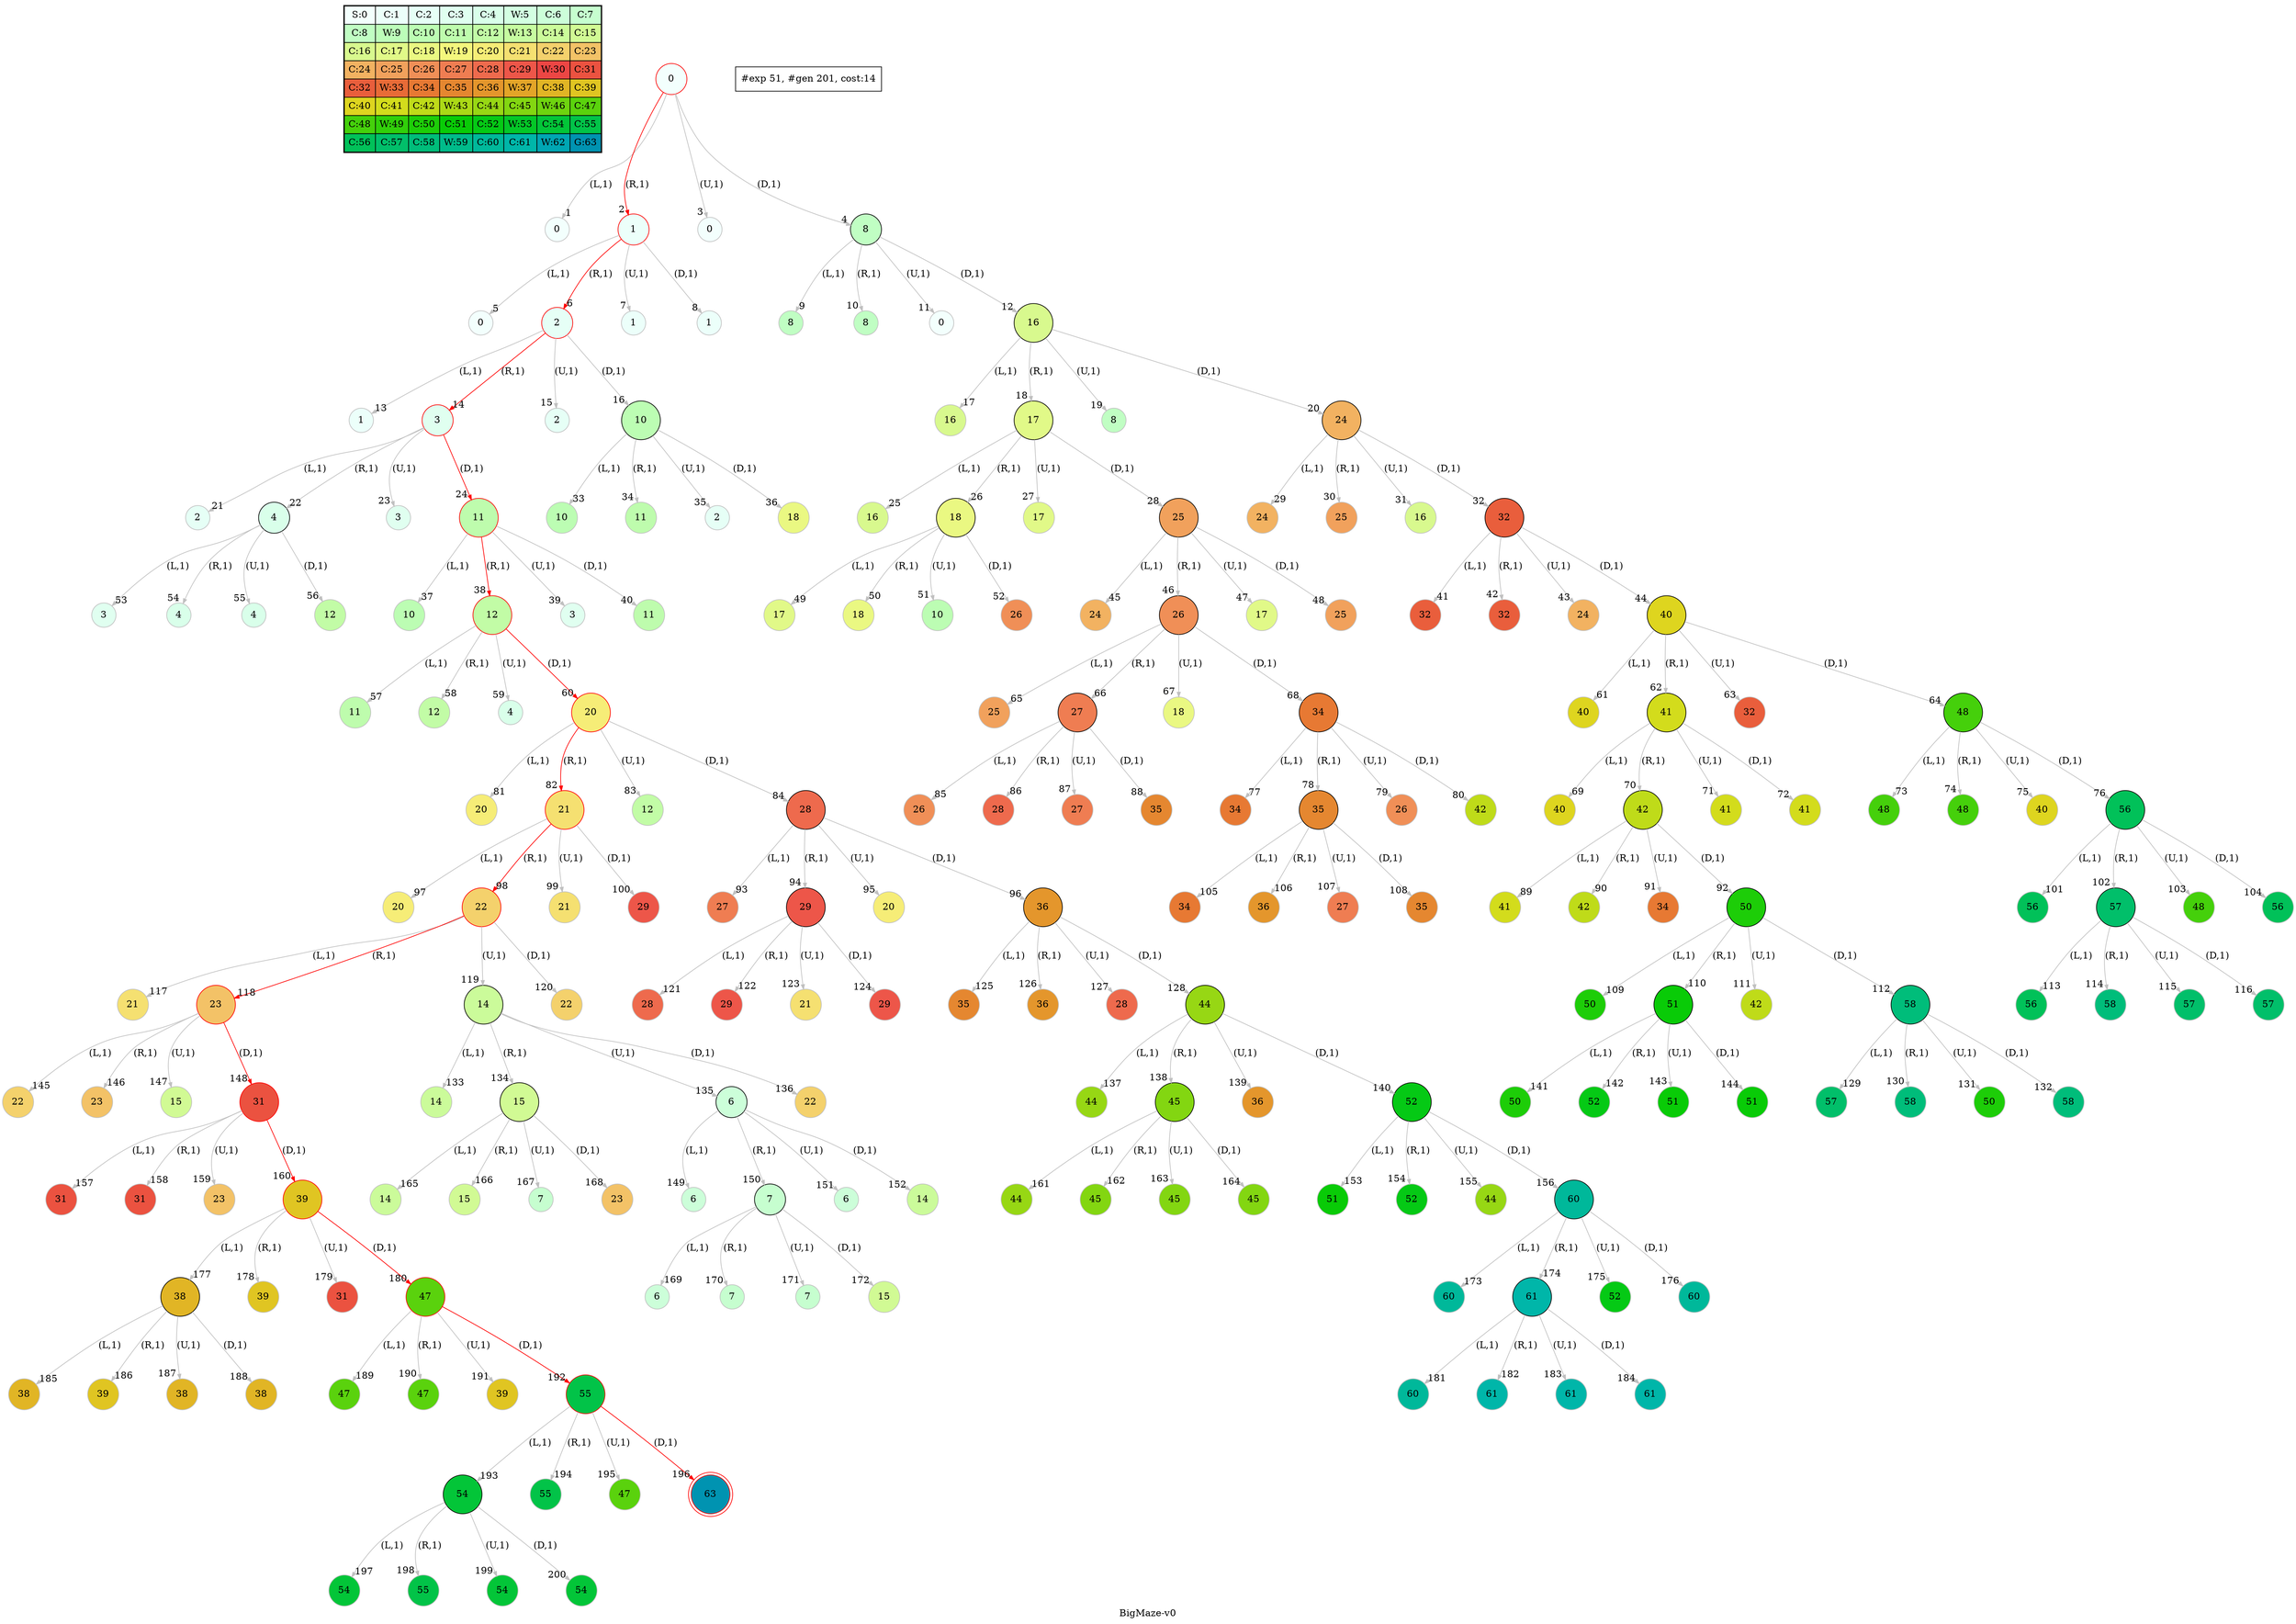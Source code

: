 digraph BigMaze { label="BigMaze-v0" 
subgraph MAP {label=Map;map [shape=plaintext label=<<table border="1" cellpadding="5" cellspacing="0" cellborder="1"><tr><td bgcolor="0.46862745 0.04925994 0.99969645 1.        ">S:0</td><td bgcolor="0.45294118 0.07385253 0.99931706 1.        ">C:1</td><td bgcolor="0.4372549  0.09840028 0.99878599 1.        ">C:2</td><td bgcolor="0.42156863 0.12288829 0.99810333 1.        ">C:3</td><td bgcolor="0.40588235 0.1473017  0.99726917 1.        ">C:4</td><td bgcolor="0.39019608 0.17162568 0.99628365 1.        ">W:5</td><td bgcolor="0.3745098  0.19584547 0.99514692 1.        ">C:6</td><td bgcolor="0.35882353 0.21994636 0.99385914 1.        ">C:7</td></tr><tr><td bgcolor="0.34313725 0.24391372 0.99242051 1.        ">C:8</td><td bgcolor="0.32745098 0.267733   0.99083125 1.        ">W:9</td><td bgcolor="0.31176471 0.29138975 0.98909161 1.        ">C:10</td><td bgcolor="0.29607843 0.31486959 0.98720184 1.        ">C:11</td><td bgcolor="0.28039216 0.33815827 0.98516223 1.        ">C:12</td><td bgcolor="0.26470588 0.36124167 0.9829731  1.        ">W:13</td><td bgcolor="0.24901961 0.38410575 0.98063477 1.        ">C:14</td><td bgcolor="0.23333333 0.40673664 0.9781476  1.        ">C:15</td></tr><tr><td bgcolor="0.21764706 0.42912061 0.97551197 1.        ">C:16</td><td bgcolor="0.20196078 0.45124406 0.97272827 1.        ">C:17</td><td bgcolor="0.18627451 0.47309356 0.96979694 1.        ">C:18</td><td bgcolor="0.17058824 0.49465584 0.9667184  1.        ">W:19</td><td bgcolor="0.15490196 0.51591783 0.96349314 1.        ">C:20</td><td bgcolor="0.13921569 0.5368666  0.96012165 1.        ">C:21</td><td bgcolor="0.12352941 0.55748944 0.95660442 1.        ">C:22</td><td bgcolor="0.10784314 0.57777383 0.952942   1.        ">C:23</td></tr><tr><td bgcolor="0.09215686 0.59770746 0.94913494 1.        ">C:24</td><td bgcolor="0.07647059 0.61727822 0.94518383 1.        ">C:25</td><td bgcolor="0.06078431 0.63647424 0.94108925 1.        ">C:26</td><td bgcolor="0.04509804 0.65528385 0.93685184 1.        ">C:27</td><td bgcolor="0.02941176 0.67369564 0.93247223 1.        ">C:28</td><td bgcolor="0.01372549 0.69169844 0.92795109 1.        ">C:29</td><td bgcolor="0.00196078 0.70928131 0.92328911 1.        ">W:30</td><td bgcolor="0.01764706 0.72643357 0.91848699 1.        ">C:31</td></tr><tr><td bgcolor="0.03333333 0.74314483 0.91354546 1.        ">C:32</td><td bgcolor="0.04901961 0.75940492 0.90846527 1.        ">W:33</td><td bgcolor="0.06470588 0.77520398 0.9032472  1.        ">C:34</td><td bgcolor="0.08039216 0.79053241 0.89789203 1.        ">C:35</td><td bgcolor="0.09607843 0.80538092 0.89240058 1.        ">C:36</td><td bgcolor="0.11176471 0.81974048 0.88677369 1.        ">W:37</td><td bgcolor="0.12745098 0.83360239 0.88101219 1.        ">C:38</td><td bgcolor="0.14313725 0.84695821 0.87511698 1.        ">C:39</td></tr><tr><td bgcolor="0.15882353 0.85979985 0.86908895 1.        ">C:40</td><td bgcolor="0.1745098  0.87211951 0.862929   1.        ">C:41</td><td bgcolor="0.19019608 0.88390971 0.85663808 1.        ">C:42</td><td bgcolor="0.20588235 0.89516329 0.85021714 1.        ">W:43</td><td bgcolor="0.22156863 0.90587342 0.84366715 1.        ">C:44</td><td bgcolor="0.2372549  0.9160336  0.83698911 1.        ">C:45</td><td bgcolor="0.25294118 0.92563766 0.83018403 1.        ">W:46</td><td bgcolor="0.26862745 0.93467977 0.82325295 1.        ">C:47</td></tr><tr><td bgcolor="0.28431373 0.94315443 0.81619691 1.        ">C:48</td><td bgcolor="0.3        0.95105652 0.80901699 1.        ">W:49</td><td bgcolor="0.31568627 0.95838122 0.80171428 1.        ">C:50</td><td bgcolor="0.33137255 0.96512409 0.79428989 1.        ">C:51</td><td bgcolor="0.34705882 0.97128103 0.78674494 1.        ">C:52</td><td bgcolor="0.3627451  0.97684832 0.77908057 1.        ">W:53</td><td bgcolor="0.37843137 0.98182256 0.77129796 1.        ">C:54</td><td bgcolor="0.39411765 0.98620075 0.76339828 1.        ">C:55</td></tr><tr><td bgcolor="0.40980392 0.98998021 0.75538273 1.        ">C:56</td><td bgcolor="0.4254902  0.99315867 0.74725253 1.        ">C:57</td><td bgcolor="0.44117647 0.99573418 0.73900892 1.        ">C:58</td><td bgcolor="0.45686275 0.99770518 0.73065313 1.        ">W:59</td><td bgcolor="0.47254902 0.99907048 0.72218645 1.        ">C:60</td><td bgcolor="0.48823529 0.99982925 0.71361015 1.        ">C:61</td><td bgcolor="0.51176471 0.99982925 0.70054304 1.        ">W:62</td><td bgcolor="0.52745098 0.99907048 0.69169844 1.        ">G:63</td></tr></table>>]} 
 nodesep=1 ranksep=1 node [shape=circle] edge [arrowsize=0.7] 
"0_0" [label=" 0 " style=filled color=black color=red fillcolor="0.46862745 0.04925994 0.99969645 1.        " ];  "0_0.0-0" [label=0 style=filled color=grey fillcolor="0.46862745 0.04925994 0.99969645 1.        " ];   "0_0" -> "0_0.0-0" [label="(L,1)" headlabel=" 1 " color=grey ]; 
"0_0.1-1" [label=1 style=filled color=grey color=red fillcolor="0.45294118 0.07385253 0.99931706 1.        " ];   "0_0" -> "0_0.1-1" [label="(R,1)" headlabel=" 2 " color=grey color=red ]; 
"0_0.0-2" [label=0 style=filled color=grey fillcolor="0.46862745 0.04925994 0.99969645 1.        " ];   "0_0" -> "0_0.0-2" [label="(U,1)" headlabel=" 3 " color=grey ]; 
"0_0.8-3" [label=8 style=filled color=grey fillcolor="0.34313725 0.24391372 0.99242051 1.        " ];   "0_0" -> "0_0.8-3" [label="(D,1)" headlabel=" 4 " color=grey ]; 
"0_0.1-1" [label=" 1 " style=filled color=black color=red fillcolor="0.45294118 0.07385253 0.99931706 1.        " ];  "0_0.1.0-0" [label=0 style=filled color=grey fillcolor="0.46862745 0.04925994 0.99969645 1.        " ];   "0_0.1-1" -> "0_0.1.0-0" [label="(L,1)" headlabel=" 5 " color=grey ]; 
"0_0.1.2-1" [label=2 style=filled color=grey color=red fillcolor="0.4372549  0.09840028 0.99878599 1.        " ];   "0_0.1-1" -> "0_0.1.2-1" [label="(R,1)" headlabel=" 6 " color=grey color=red ]; 
"0_0.1.1-2" [label=1 style=filled color=grey fillcolor="0.45294118 0.07385253 0.99931706 1.        " ];   "0_0.1-1" -> "0_0.1.1-2" [label="(U,1)" headlabel=" 7 " color=grey ]; 
"0_0.1.1-3" [label=1 style=filled color=grey fillcolor="0.45294118 0.07385253 0.99931706 1.        " ];   "0_0.1-1" -> "0_0.1.1-3" [label="(D,1)" headlabel=" 8 " color=grey ]; 
"0_0.8-3" [label=" 8 " style=filled color=black fillcolor="0.34313725 0.24391372 0.99242051 1.        " ];  "0_0.8.8-0" [label=8 style=filled color=grey fillcolor="0.34313725 0.24391372 0.99242051 1.        " ];   "0_0.8-3" -> "0_0.8.8-0" [label="(L,1)" headlabel=" 9 " color=grey ]; 
"0_0.8.8-1" [label=8 style=filled color=grey fillcolor="0.34313725 0.24391372 0.99242051 1.        " ];   "0_0.8-3" -> "0_0.8.8-1" [label="(R,1)" headlabel=" 10 " color=grey ]; 
"0_0.8.0-2" [label=0 style=filled color=grey fillcolor="0.46862745 0.04925994 0.99969645 1.        " ];   "0_0.8-3" -> "0_0.8.0-2" [label="(U,1)" headlabel=" 11 " color=grey ]; 
"0_0.8.16-3" [label=16 style=filled color=grey fillcolor="0.21764706 0.42912061 0.97551197 1.        " ];   "0_0.8-3" -> "0_0.8.16-3" [label="(D,1)" headlabel=" 12 " color=grey ]; 
"0_0.1.2-1" [label=" 2 " style=filled color=black color=red fillcolor="0.4372549  0.09840028 0.99878599 1.        " ];  "0_0.1.2.1-0" [label=1 style=filled color=grey fillcolor="0.45294118 0.07385253 0.99931706 1.        " ];   "0_0.1.2-1" -> "0_0.1.2.1-0" [label="(L,1)" headlabel=" 13 " color=grey ]; 
"0_0.1.2.3-1" [label=3 style=filled color=grey color=red fillcolor="0.42156863 0.12288829 0.99810333 1.        " ];   "0_0.1.2-1" -> "0_0.1.2.3-1" [label="(R,1)" headlabel=" 14 " color=grey color=red ]; 
"0_0.1.2.2-2" [label=2 style=filled color=grey fillcolor="0.4372549  0.09840028 0.99878599 1.        " ];   "0_0.1.2-1" -> "0_0.1.2.2-2" [label="(U,1)" headlabel=" 15 " color=grey ]; 
"0_0.1.2.10-3" [label=10 style=filled color=grey fillcolor="0.31176471 0.29138975 0.98909161 1.        " ];   "0_0.1.2-1" -> "0_0.1.2.10-3" [label="(D,1)" headlabel=" 16 " color=grey ]; 
"0_0.8.16-3" [label=" 16 " style=filled color=black fillcolor="0.21764706 0.42912061 0.97551197 1.        " ];  "0_0.8.16.16-0" [label=16 style=filled color=grey fillcolor="0.21764706 0.42912061 0.97551197 1.        " ];   "0_0.8.16-3" -> "0_0.8.16.16-0" [label="(L,1)" headlabel=" 17 " color=grey ]; 
"0_0.8.16.17-1" [label=17 style=filled color=grey fillcolor="0.20196078 0.45124406 0.97272827 1.        " ];   "0_0.8.16-3" -> "0_0.8.16.17-1" [label="(R,1)" headlabel=" 18 " color=grey ]; 
"0_0.8.16.8-2" [label=8 style=filled color=grey fillcolor="0.34313725 0.24391372 0.99242051 1.        " ];   "0_0.8.16-3" -> "0_0.8.16.8-2" [label="(U,1)" headlabel=" 19 " color=grey ]; 
"0_0.8.16.24-3" [label=24 style=filled color=grey fillcolor="0.09215686 0.59770746 0.94913494 1.        " ];   "0_0.8.16-3" -> "0_0.8.16.24-3" [label="(D,1)" headlabel=" 20 " color=grey ]; 
"0_0.1.2.3-1" [label=" 3 " style=filled color=black color=red fillcolor="0.42156863 0.12288829 0.99810333 1.        " ];  "0_0.1.2.3.2-0" [label=2 style=filled color=grey fillcolor="0.4372549  0.09840028 0.99878599 1.        " ];   "0_0.1.2.3-1" -> "0_0.1.2.3.2-0" [label="(L,1)" headlabel=" 21 " color=grey ]; 
"0_0.1.2.3.4-1" [label=4 style=filled color=grey fillcolor="0.40588235 0.1473017  0.99726917 1.        " ];   "0_0.1.2.3-1" -> "0_0.1.2.3.4-1" [label="(R,1)" headlabel=" 22 " color=grey ]; 
"0_0.1.2.3.3-2" [label=3 style=filled color=grey fillcolor="0.42156863 0.12288829 0.99810333 1.        " ];   "0_0.1.2.3-1" -> "0_0.1.2.3.3-2" [label="(U,1)" headlabel=" 23 " color=grey ]; 
"0_0.1.2.3.11-3" [label=11 style=filled color=grey color=red fillcolor="0.29607843 0.31486959 0.98720184 1.        " ];   "0_0.1.2.3-1" -> "0_0.1.2.3.11-3" [label="(D,1)" headlabel=" 24 " color=grey color=red ]; 
"0_0.8.16.17-1" [label=" 17 " style=filled color=black fillcolor="0.20196078 0.45124406 0.97272827 1.        " ];  "0_0.8.16.17.16-0" [label=16 style=filled color=grey fillcolor="0.21764706 0.42912061 0.97551197 1.        " ];   "0_0.8.16.17-1" -> "0_0.8.16.17.16-0" [label="(L,1)" headlabel=" 25 " color=grey ]; 
"0_0.8.16.17.18-1" [label=18 style=filled color=grey fillcolor="0.18627451 0.47309356 0.96979694 1.        " ];   "0_0.8.16.17-1" -> "0_0.8.16.17.18-1" [label="(R,1)" headlabel=" 26 " color=grey ]; 
"0_0.8.16.17.17-2" [label=17 style=filled color=grey fillcolor="0.20196078 0.45124406 0.97272827 1.        " ];   "0_0.8.16.17-1" -> "0_0.8.16.17.17-2" [label="(U,1)" headlabel=" 27 " color=grey ]; 
"0_0.8.16.17.25-3" [label=25 style=filled color=grey fillcolor="0.07647059 0.61727822 0.94518383 1.        " ];   "0_0.8.16.17-1" -> "0_0.8.16.17.25-3" [label="(D,1)" headlabel=" 28 " color=grey ]; 
"0_0.8.16.24-3" [label=" 24 " style=filled color=black fillcolor="0.09215686 0.59770746 0.94913494 1.        " ];  "0_0.8.16.24.24-0" [label=24 style=filled color=grey fillcolor="0.09215686 0.59770746 0.94913494 1.        " ];   "0_0.8.16.24-3" -> "0_0.8.16.24.24-0" [label="(L,1)" headlabel=" 29 " color=grey ]; 
"0_0.8.16.24.25-1" [label=25 style=filled color=grey fillcolor="0.07647059 0.61727822 0.94518383 1.        " ];   "0_0.8.16.24-3" -> "0_0.8.16.24.25-1" [label="(R,1)" headlabel=" 30 " color=grey ]; 
"0_0.8.16.24.16-2" [label=16 style=filled color=grey fillcolor="0.21764706 0.42912061 0.97551197 1.        " ];   "0_0.8.16.24-3" -> "0_0.8.16.24.16-2" [label="(U,1)" headlabel=" 31 " color=grey ]; 
"0_0.8.16.24.32-3" [label=32 style=filled color=grey fillcolor="0.03333333 0.74314483 0.91354546 1.        " ];   "0_0.8.16.24-3" -> "0_0.8.16.24.32-3" [label="(D,1)" headlabel=" 32 " color=grey ]; 
"0_0.1.2.10-3" [label=" 10 " style=filled color=black fillcolor="0.31176471 0.29138975 0.98909161 1.        " ];  "0_0.1.2.10.10-0" [label=10 style=filled color=grey fillcolor="0.31176471 0.29138975 0.98909161 1.        " ];   "0_0.1.2.10-3" -> "0_0.1.2.10.10-0" [label="(L,1)" headlabel=" 33 " color=grey ]; 
"0_0.1.2.10.11-1" [label=11 style=filled color=grey fillcolor="0.29607843 0.31486959 0.98720184 1.        " ];   "0_0.1.2.10-3" -> "0_0.1.2.10.11-1" [label="(R,1)" headlabel=" 34 " color=grey ]; 
"0_0.1.2.10.2-2" [label=2 style=filled color=grey fillcolor="0.4372549  0.09840028 0.99878599 1.        " ];   "0_0.1.2.10-3" -> "0_0.1.2.10.2-2" [label="(U,1)" headlabel=" 35 " color=grey ]; 
"0_0.1.2.10.18-3" [label=18 style=filled color=grey fillcolor="0.18627451 0.47309356 0.96979694 1.        " ];   "0_0.1.2.10-3" -> "0_0.1.2.10.18-3" [label="(D,1)" headlabel=" 36 " color=grey ]; 
"0_0.1.2.3.11-3" [label=" 11 " style=filled color=black color=red fillcolor="0.29607843 0.31486959 0.98720184 1.        " ];  "0_0.1.2.3.11.10-0" [label=10 style=filled color=grey fillcolor="0.31176471 0.29138975 0.98909161 1.        " ];   "0_0.1.2.3.11-3" -> "0_0.1.2.3.11.10-0" [label="(L,1)" headlabel=" 37 " color=grey ]; 
"0_0.1.2.3.11.12-1" [label=12 style=filled color=grey color=red fillcolor="0.28039216 0.33815827 0.98516223 1.        " ];   "0_0.1.2.3.11-3" -> "0_0.1.2.3.11.12-1" [label="(R,1)" headlabel=" 38 " color=grey color=red ]; 
"0_0.1.2.3.11.3-2" [label=3 style=filled color=grey fillcolor="0.42156863 0.12288829 0.99810333 1.        " ];   "0_0.1.2.3.11-3" -> "0_0.1.2.3.11.3-2" [label="(U,1)" headlabel=" 39 " color=grey ]; 
"0_0.1.2.3.11.11-3" [label=11 style=filled color=grey fillcolor="0.29607843 0.31486959 0.98720184 1.        " ];   "0_0.1.2.3.11-3" -> "0_0.1.2.3.11.11-3" [label="(D,1)" headlabel=" 40 " color=grey ]; 
"0_0.8.16.24.32-3" [label=" 32 " style=filled color=black fillcolor="0.03333333 0.74314483 0.91354546 1.        " ];  "0_0.8.16.24.32.32-0" [label=32 style=filled color=grey fillcolor="0.03333333 0.74314483 0.91354546 1.        " ];   "0_0.8.16.24.32-3" -> "0_0.8.16.24.32.32-0" [label="(L,1)" headlabel=" 41 " color=grey ]; 
"0_0.8.16.24.32.32-1" [label=32 style=filled color=grey fillcolor="0.03333333 0.74314483 0.91354546 1.        " ];   "0_0.8.16.24.32-3" -> "0_0.8.16.24.32.32-1" [label="(R,1)" headlabel=" 42 " color=grey ]; 
"0_0.8.16.24.32.24-2" [label=24 style=filled color=grey fillcolor="0.09215686 0.59770746 0.94913494 1.        " ];   "0_0.8.16.24.32-3" -> "0_0.8.16.24.32.24-2" [label="(U,1)" headlabel=" 43 " color=grey ]; 
"0_0.8.16.24.32.40-3" [label=40 style=filled color=grey fillcolor="0.15882353 0.85979985 0.86908895 1.        " ];   "0_0.8.16.24.32-3" -> "0_0.8.16.24.32.40-3" [label="(D,1)" headlabel=" 44 " color=grey ]; 
"0_0.8.16.17.25-3" [label=" 25 " style=filled color=black fillcolor="0.07647059 0.61727822 0.94518383 1.        " ];  "0_0.8.16.17.25.24-0" [label=24 style=filled color=grey fillcolor="0.09215686 0.59770746 0.94913494 1.        " ];   "0_0.8.16.17.25-3" -> "0_0.8.16.17.25.24-0" [label="(L,1)" headlabel=" 45 " color=grey ]; 
"0_0.8.16.17.25.26-1" [label=26 style=filled color=grey fillcolor="0.06078431 0.63647424 0.94108925 1.        " ];   "0_0.8.16.17.25-3" -> "0_0.8.16.17.25.26-1" [label="(R,1)" headlabel=" 46 " color=grey ]; 
"0_0.8.16.17.25.17-2" [label=17 style=filled color=grey fillcolor="0.20196078 0.45124406 0.97272827 1.        " ];   "0_0.8.16.17.25-3" -> "0_0.8.16.17.25.17-2" [label="(U,1)" headlabel=" 47 " color=grey ]; 
"0_0.8.16.17.25.25-3" [label=25 style=filled color=grey fillcolor="0.07647059 0.61727822 0.94518383 1.        " ];   "0_0.8.16.17.25-3" -> "0_0.8.16.17.25.25-3" [label="(D,1)" headlabel=" 48 " color=grey ]; 
"0_0.8.16.17.18-1" [label=" 18 " style=filled color=black fillcolor="0.18627451 0.47309356 0.96979694 1.        " ];  "0_0.8.16.17.18.17-0" [label=17 style=filled color=grey fillcolor="0.20196078 0.45124406 0.97272827 1.        " ];   "0_0.8.16.17.18-1" -> "0_0.8.16.17.18.17-0" [label="(L,1)" headlabel=" 49 " color=grey ]; 
"0_0.8.16.17.18.18-1" [label=18 style=filled color=grey fillcolor="0.18627451 0.47309356 0.96979694 1.        " ];   "0_0.8.16.17.18-1" -> "0_0.8.16.17.18.18-1" [label="(R,1)" headlabel=" 50 " color=grey ]; 
"0_0.8.16.17.18.10-2" [label=10 style=filled color=grey fillcolor="0.31176471 0.29138975 0.98909161 1.        " ];   "0_0.8.16.17.18-1" -> "0_0.8.16.17.18.10-2" [label="(U,1)" headlabel=" 51 " color=grey ]; 
"0_0.8.16.17.18.26-3" [label=26 style=filled color=grey fillcolor="0.06078431 0.63647424 0.94108925 1.        " ];   "0_0.8.16.17.18-1" -> "0_0.8.16.17.18.26-3" [label="(D,1)" headlabel=" 52 " color=grey ]; 
"0_0.1.2.3.4-1" [label=" 4 " style=filled color=black fillcolor="0.40588235 0.1473017  0.99726917 1.        " ];  "0_0.1.2.3.4.3-0" [label=3 style=filled color=grey fillcolor="0.42156863 0.12288829 0.99810333 1.        " ];   "0_0.1.2.3.4-1" -> "0_0.1.2.3.4.3-0" [label="(L,1)" headlabel=" 53 " color=grey ]; 
"0_0.1.2.3.4.4-1" [label=4 style=filled color=grey fillcolor="0.40588235 0.1473017  0.99726917 1.        " ];   "0_0.1.2.3.4-1" -> "0_0.1.2.3.4.4-1" [label="(R,1)" headlabel=" 54 " color=grey ]; 
"0_0.1.2.3.4.4-2" [label=4 style=filled color=grey fillcolor="0.40588235 0.1473017  0.99726917 1.        " ];   "0_0.1.2.3.4-1" -> "0_0.1.2.3.4.4-2" [label="(U,1)" headlabel=" 55 " color=grey ]; 
"0_0.1.2.3.4.12-3" [label=12 style=filled color=grey fillcolor="0.28039216 0.33815827 0.98516223 1.        " ];   "0_0.1.2.3.4-1" -> "0_0.1.2.3.4.12-3" [label="(D,1)" headlabel=" 56 " color=grey ]; 
"0_0.1.2.3.11.12-1" [label=" 12 " style=filled color=black color=red fillcolor="0.28039216 0.33815827 0.98516223 1.        " ];  "0_0.1.2.3.11.12.11-0" [label=11 style=filled color=grey fillcolor="0.29607843 0.31486959 0.98720184 1.        " ];   "0_0.1.2.3.11.12-1" -> "0_0.1.2.3.11.12.11-0" [label="(L,1)" headlabel=" 57 " color=grey ]; 
"0_0.1.2.3.11.12.12-1" [label=12 style=filled color=grey fillcolor="0.28039216 0.33815827 0.98516223 1.        " ];   "0_0.1.2.3.11.12-1" -> "0_0.1.2.3.11.12.12-1" [label="(R,1)" headlabel=" 58 " color=grey ]; 
"0_0.1.2.3.11.12.4-2" [label=4 style=filled color=grey fillcolor="0.40588235 0.1473017  0.99726917 1.        " ];   "0_0.1.2.3.11.12-1" -> "0_0.1.2.3.11.12.4-2" [label="(U,1)" headlabel=" 59 " color=grey ]; 
"0_0.1.2.3.11.12.20-3" [label=20 style=filled color=grey color=red fillcolor="0.15490196 0.51591783 0.96349314 1.        " ];   "0_0.1.2.3.11.12-1" -> "0_0.1.2.3.11.12.20-3" [label="(D,1)" headlabel=" 60 " color=grey color=red ]; 
"0_0.8.16.24.32.40-3" [label=" 40 " style=filled color=black fillcolor="0.15882353 0.85979985 0.86908895 1.        " ];  "0_0.8.16.24.32.40.40-0" [label=40 style=filled color=grey fillcolor="0.15882353 0.85979985 0.86908895 1.        " ];   "0_0.8.16.24.32.40-3" -> "0_0.8.16.24.32.40.40-0" [label="(L,1)" headlabel=" 61 " color=grey ]; 
"0_0.8.16.24.32.40.41-1" [label=41 style=filled color=grey fillcolor="0.1745098  0.87211951 0.862929   1.        " ];   "0_0.8.16.24.32.40-3" -> "0_0.8.16.24.32.40.41-1" [label="(R,1)" headlabel=" 62 " color=grey ]; 
"0_0.8.16.24.32.40.32-2" [label=32 style=filled color=grey fillcolor="0.03333333 0.74314483 0.91354546 1.        " ];   "0_0.8.16.24.32.40-3" -> "0_0.8.16.24.32.40.32-2" [label="(U,1)" headlabel=" 63 " color=grey ]; 
"0_0.8.16.24.32.40.48-3" [label=48 style=filled color=grey fillcolor="0.28431373 0.94315443 0.81619691 1.        " ];   "0_0.8.16.24.32.40-3" -> "0_0.8.16.24.32.40.48-3" [label="(D,1)" headlabel=" 64 " color=grey ]; 
"0_0.8.16.17.25.26-1" [label=" 26 " style=filled color=black fillcolor="0.06078431 0.63647424 0.94108925 1.        " ];  "0_0.8.16.17.25.26.25-0" [label=25 style=filled color=grey fillcolor="0.07647059 0.61727822 0.94518383 1.        " ];   "0_0.8.16.17.25.26-1" -> "0_0.8.16.17.25.26.25-0" [label="(L,1)" headlabel=" 65 " color=grey ]; 
"0_0.8.16.17.25.26.27-1" [label=27 style=filled color=grey fillcolor="0.04509804 0.65528385 0.93685184 1.        " ];   "0_0.8.16.17.25.26-1" -> "0_0.8.16.17.25.26.27-1" [label="(R,1)" headlabel=" 66 " color=grey ]; 
"0_0.8.16.17.25.26.18-2" [label=18 style=filled color=grey fillcolor="0.18627451 0.47309356 0.96979694 1.        " ];   "0_0.8.16.17.25.26-1" -> "0_0.8.16.17.25.26.18-2" [label="(U,1)" headlabel=" 67 " color=grey ]; 
"0_0.8.16.17.25.26.34-3" [label=34 style=filled color=grey fillcolor="0.06470588 0.77520398 0.9032472  1.        " ];   "0_0.8.16.17.25.26-1" -> "0_0.8.16.17.25.26.34-3" [label="(D,1)" headlabel=" 68 " color=grey ]; 
"0_0.8.16.24.32.40.41-1" [label=" 41 " style=filled color=black fillcolor="0.1745098  0.87211951 0.862929   1.        " ];  "0_0.8.16.24.32.40.41.40-0" [label=40 style=filled color=grey fillcolor="0.15882353 0.85979985 0.86908895 1.        " ];   "0_0.8.16.24.32.40.41-1" -> "0_0.8.16.24.32.40.41.40-0" [label="(L,1)" headlabel=" 69 " color=grey ]; 
"0_0.8.16.24.32.40.41.42-1" [label=42 style=filled color=grey fillcolor="0.19019608 0.88390971 0.85663808 1.        " ];   "0_0.8.16.24.32.40.41-1" -> "0_0.8.16.24.32.40.41.42-1" [label="(R,1)" headlabel=" 70 " color=grey ]; 
"0_0.8.16.24.32.40.41.41-2" [label=41 style=filled color=grey fillcolor="0.1745098  0.87211951 0.862929   1.        " ];   "0_0.8.16.24.32.40.41-1" -> "0_0.8.16.24.32.40.41.41-2" [label="(U,1)" headlabel=" 71 " color=grey ]; 
"0_0.8.16.24.32.40.41.41-3" [label=41 style=filled color=grey fillcolor="0.1745098  0.87211951 0.862929   1.        " ];   "0_0.8.16.24.32.40.41-1" -> "0_0.8.16.24.32.40.41.41-3" [label="(D,1)" headlabel=" 72 " color=grey ]; 
"0_0.8.16.24.32.40.48-3" [label=" 48 " style=filled color=black fillcolor="0.28431373 0.94315443 0.81619691 1.        " ];  "0_0.8.16.24.32.40.48.48-0" [label=48 style=filled color=grey fillcolor="0.28431373 0.94315443 0.81619691 1.        " ];   "0_0.8.16.24.32.40.48-3" -> "0_0.8.16.24.32.40.48.48-0" [label="(L,1)" headlabel=" 73 " color=grey ]; 
"0_0.8.16.24.32.40.48.48-1" [label=48 style=filled color=grey fillcolor="0.28431373 0.94315443 0.81619691 1.        " ];   "0_0.8.16.24.32.40.48-3" -> "0_0.8.16.24.32.40.48.48-1" [label="(R,1)" headlabel=" 74 " color=grey ]; 
"0_0.8.16.24.32.40.48.40-2" [label=40 style=filled color=grey fillcolor="0.15882353 0.85979985 0.86908895 1.        " ];   "0_0.8.16.24.32.40.48-3" -> "0_0.8.16.24.32.40.48.40-2" [label="(U,1)" headlabel=" 75 " color=grey ]; 
"0_0.8.16.24.32.40.48.56-3" [label=56 style=filled color=grey fillcolor="0.40980392 0.98998021 0.75538273 1.        " ];   "0_0.8.16.24.32.40.48-3" -> "0_0.8.16.24.32.40.48.56-3" [label="(D,1)" headlabel=" 76 " color=grey ]; 
"0_0.8.16.17.25.26.34-3" [label=" 34 " style=filled color=black fillcolor="0.06470588 0.77520398 0.9032472  1.        " ];  "0_0.8.16.17.25.26.34.34-0" [label=34 style=filled color=grey fillcolor="0.06470588 0.77520398 0.9032472  1.        " ];   "0_0.8.16.17.25.26.34-3" -> "0_0.8.16.17.25.26.34.34-0" [label="(L,1)" headlabel=" 77 " color=grey ]; 
"0_0.8.16.17.25.26.34.35-1" [label=35 style=filled color=grey fillcolor="0.08039216 0.79053241 0.89789203 1.        " ];   "0_0.8.16.17.25.26.34-3" -> "0_0.8.16.17.25.26.34.35-1" [label="(R,1)" headlabel=" 78 " color=grey ]; 
"0_0.8.16.17.25.26.34.26-2" [label=26 style=filled color=grey fillcolor="0.06078431 0.63647424 0.94108925 1.        " ];   "0_0.8.16.17.25.26.34-3" -> "0_0.8.16.17.25.26.34.26-2" [label="(U,1)" headlabel=" 79 " color=grey ]; 
"0_0.8.16.17.25.26.34.42-3" [label=42 style=filled color=grey fillcolor="0.19019608 0.88390971 0.85663808 1.        " ];   "0_0.8.16.17.25.26.34-3" -> "0_0.8.16.17.25.26.34.42-3" [label="(D,1)" headlabel=" 80 " color=grey ]; 
"0_0.1.2.3.11.12.20-3" [label=" 20 " style=filled color=black color=red fillcolor="0.15490196 0.51591783 0.96349314 1.        " ];  "0_0.1.2.3.11.12.20.20-0" [label=20 style=filled color=grey fillcolor="0.15490196 0.51591783 0.96349314 1.        " ];   "0_0.1.2.3.11.12.20-3" -> "0_0.1.2.3.11.12.20.20-0" [label="(L,1)" headlabel=" 81 " color=grey ]; 
"0_0.1.2.3.11.12.20.21-1" [label=21 style=filled color=grey color=red fillcolor="0.13921569 0.5368666  0.96012165 1.        " ];   "0_0.1.2.3.11.12.20-3" -> "0_0.1.2.3.11.12.20.21-1" [label="(R,1)" headlabel=" 82 " color=grey color=red ]; 
"0_0.1.2.3.11.12.20.12-2" [label=12 style=filled color=grey fillcolor="0.28039216 0.33815827 0.98516223 1.        " ];   "0_0.1.2.3.11.12.20-3" -> "0_0.1.2.3.11.12.20.12-2" [label="(U,1)" headlabel=" 83 " color=grey ]; 
"0_0.1.2.3.11.12.20.28-3" [label=28 style=filled color=grey fillcolor="0.02941176 0.67369564 0.93247223 1.        " ];   "0_0.1.2.3.11.12.20-3" -> "0_0.1.2.3.11.12.20.28-3" [label="(D,1)" headlabel=" 84 " color=grey ]; 
"0_0.8.16.17.25.26.27-1" [label=" 27 " style=filled color=black fillcolor="0.04509804 0.65528385 0.93685184 1.        " ];  "0_0.8.16.17.25.26.27.26-0" [label=26 style=filled color=grey fillcolor="0.06078431 0.63647424 0.94108925 1.        " ];   "0_0.8.16.17.25.26.27-1" -> "0_0.8.16.17.25.26.27.26-0" [label="(L,1)" headlabel=" 85 " color=grey ]; 
"0_0.8.16.17.25.26.27.28-1" [label=28 style=filled color=grey fillcolor="0.02941176 0.67369564 0.93247223 1.        " ];   "0_0.8.16.17.25.26.27-1" -> "0_0.8.16.17.25.26.27.28-1" [label="(R,1)" headlabel=" 86 " color=grey ]; 
"0_0.8.16.17.25.26.27.27-2" [label=27 style=filled color=grey fillcolor="0.04509804 0.65528385 0.93685184 1.        " ];   "0_0.8.16.17.25.26.27-1" -> "0_0.8.16.17.25.26.27.27-2" [label="(U,1)" headlabel=" 87 " color=grey ]; 
"0_0.8.16.17.25.26.27.35-3" [label=35 style=filled color=grey fillcolor="0.08039216 0.79053241 0.89789203 1.        " ];   "0_0.8.16.17.25.26.27-1" -> "0_0.8.16.17.25.26.27.35-3" [label="(D,1)" headlabel=" 88 " color=grey ]; 
"0_0.8.16.24.32.40.41.42-1" [label=" 42 " style=filled color=black fillcolor="0.19019608 0.88390971 0.85663808 1.        " ];  "0_0.8.16.24.32.40.41.42.41-0" [label=41 style=filled color=grey fillcolor="0.1745098  0.87211951 0.862929   1.        " ];   "0_0.8.16.24.32.40.41.42-1" -> "0_0.8.16.24.32.40.41.42.41-0" [label="(L,1)" headlabel=" 89 " color=grey ]; 
"0_0.8.16.24.32.40.41.42.42-1" [label=42 style=filled color=grey fillcolor="0.19019608 0.88390971 0.85663808 1.        " ];   "0_0.8.16.24.32.40.41.42-1" -> "0_0.8.16.24.32.40.41.42.42-1" [label="(R,1)" headlabel=" 90 " color=grey ]; 
"0_0.8.16.24.32.40.41.42.34-2" [label=34 style=filled color=grey fillcolor="0.06470588 0.77520398 0.9032472  1.        " ];   "0_0.8.16.24.32.40.41.42-1" -> "0_0.8.16.24.32.40.41.42.34-2" [label="(U,1)" headlabel=" 91 " color=grey ]; 
"0_0.8.16.24.32.40.41.42.50-3" [label=50 style=filled color=grey fillcolor="0.31568627 0.95838122 0.80171428 1.        " ];   "0_0.8.16.24.32.40.41.42-1" -> "0_0.8.16.24.32.40.41.42.50-3" [label="(D,1)" headlabel=" 92 " color=grey ]; 
"0_0.1.2.3.11.12.20.28-3" [label=" 28 " style=filled color=black fillcolor="0.02941176 0.67369564 0.93247223 1.        " ];  "0_0.1.2.3.11.12.20.28.27-0" [label=27 style=filled color=grey fillcolor="0.04509804 0.65528385 0.93685184 1.        " ];   "0_0.1.2.3.11.12.20.28-3" -> "0_0.1.2.3.11.12.20.28.27-0" [label="(L,1)" headlabel=" 93 " color=grey ]; 
"0_0.1.2.3.11.12.20.28.29-1" [label=29 style=filled color=grey fillcolor="0.01372549 0.69169844 0.92795109 1.        " ];   "0_0.1.2.3.11.12.20.28-3" -> "0_0.1.2.3.11.12.20.28.29-1" [label="(R,1)" headlabel=" 94 " color=grey ]; 
"0_0.1.2.3.11.12.20.28.20-2" [label=20 style=filled color=grey fillcolor="0.15490196 0.51591783 0.96349314 1.        " ];   "0_0.1.2.3.11.12.20.28-3" -> "0_0.1.2.3.11.12.20.28.20-2" [label="(U,1)" headlabel=" 95 " color=grey ]; 
"0_0.1.2.3.11.12.20.28.36-3" [label=36 style=filled color=grey fillcolor="0.09607843 0.80538092 0.89240058 1.        " ];   "0_0.1.2.3.11.12.20.28-3" -> "0_0.1.2.3.11.12.20.28.36-3" [label="(D,1)" headlabel=" 96 " color=grey ]; 
"0_0.1.2.3.11.12.20.21-1" [label=" 21 " style=filled color=black color=red fillcolor="0.13921569 0.5368666  0.96012165 1.        " ];  "0_0.1.2.3.11.12.20.21.20-0" [label=20 style=filled color=grey fillcolor="0.15490196 0.51591783 0.96349314 1.        " ];   "0_0.1.2.3.11.12.20.21-1" -> "0_0.1.2.3.11.12.20.21.20-0" [label="(L,1)" headlabel=" 97 " color=grey ]; 
"0_0.1.2.3.11.12.20.21.22-1" [label=22 style=filled color=grey color=red fillcolor="0.12352941 0.55748944 0.95660442 1.        " ];   "0_0.1.2.3.11.12.20.21-1" -> "0_0.1.2.3.11.12.20.21.22-1" [label="(R,1)" headlabel=" 98 " color=grey color=red ]; 
"0_0.1.2.3.11.12.20.21.21-2" [label=21 style=filled color=grey fillcolor="0.13921569 0.5368666  0.96012165 1.        " ];   "0_0.1.2.3.11.12.20.21-1" -> "0_0.1.2.3.11.12.20.21.21-2" [label="(U,1)" headlabel=" 99 " color=grey ]; 
"0_0.1.2.3.11.12.20.21.29-3" [label=29 style=filled color=grey fillcolor="0.01372549 0.69169844 0.92795109 1.        " ];   "0_0.1.2.3.11.12.20.21-1" -> "0_0.1.2.3.11.12.20.21.29-3" [label="(D,1)" headlabel=" 100 " color=grey ]; 
"0_0.8.16.24.32.40.48.56-3" [label=" 56 " style=filled color=black fillcolor="0.40980392 0.98998021 0.75538273 1.        " ];  "0_0.8.16.24.32.40.48.56.56-0" [label=56 style=filled color=grey fillcolor="0.40980392 0.98998021 0.75538273 1.        " ];   "0_0.8.16.24.32.40.48.56-3" -> "0_0.8.16.24.32.40.48.56.56-0" [label="(L,1)" headlabel=" 101 " color=grey ]; 
"0_0.8.16.24.32.40.48.56.57-1" [label=57 style=filled color=grey fillcolor="0.4254902  0.99315867 0.74725253 1.        " ];   "0_0.8.16.24.32.40.48.56-3" -> "0_0.8.16.24.32.40.48.56.57-1" [label="(R,1)" headlabel=" 102 " color=grey ]; 
"0_0.8.16.24.32.40.48.56.48-2" [label=48 style=filled color=grey fillcolor="0.28431373 0.94315443 0.81619691 1.        " ];   "0_0.8.16.24.32.40.48.56-3" -> "0_0.8.16.24.32.40.48.56.48-2" [label="(U,1)" headlabel=" 103 " color=grey ]; 
"0_0.8.16.24.32.40.48.56.56-3" [label=56 style=filled color=grey fillcolor="0.40980392 0.98998021 0.75538273 1.        " ];   "0_0.8.16.24.32.40.48.56-3" -> "0_0.8.16.24.32.40.48.56.56-3" [label="(D,1)" headlabel=" 104 " color=grey ]; 
"0_0.8.16.17.25.26.34.35-1" [label=" 35 " style=filled color=black fillcolor="0.08039216 0.79053241 0.89789203 1.        " ];  "0_0.8.16.17.25.26.34.35.34-0" [label=34 style=filled color=grey fillcolor="0.06470588 0.77520398 0.9032472  1.        " ];   "0_0.8.16.17.25.26.34.35-1" -> "0_0.8.16.17.25.26.34.35.34-0" [label="(L,1)" headlabel=" 105 " color=grey ]; 
"0_0.8.16.17.25.26.34.35.36-1" [label=36 style=filled color=grey fillcolor="0.09607843 0.80538092 0.89240058 1.        " ];   "0_0.8.16.17.25.26.34.35-1" -> "0_0.8.16.17.25.26.34.35.36-1" [label="(R,1)" headlabel=" 106 " color=grey ]; 
"0_0.8.16.17.25.26.34.35.27-2" [label=27 style=filled color=grey fillcolor="0.04509804 0.65528385 0.93685184 1.        " ];   "0_0.8.16.17.25.26.34.35-1" -> "0_0.8.16.17.25.26.34.35.27-2" [label="(U,1)" headlabel=" 107 " color=grey ]; 
"0_0.8.16.17.25.26.34.35.35-3" [label=35 style=filled color=grey fillcolor="0.08039216 0.79053241 0.89789203 1.        " ];   "0_0.8.16.17.25.26.34.35-1" -> "0_0.8.16.17.25.26.34.35.35-3" [label="(D,1)" headlabel=" 108 " color=grey ]; 
"0_0.8.16.24.32.40.41.42.50-3" [label=" 50 " style=filled color=black fillcolor="0.31568627 0.95838122 0.80171428 1.        " ];  "0_0.8.16.24.32.40.41.42.50.50-0" [label=50 style=filled color=grey fillcolor="0.31568627 0.95838122 0.80171428 1.        " ];   "0_0.8.16.24.32.40.41.42.50-3" -> "0_0.8.16.24.32.40.41.42.50.50-0" [label="(L,1)" headlabel=" 109 " color=grey ]; 
"0_0.8.16.24.32.40.41.42.50.51-1" [label=51 style=filled color=grey fillcolor="0.33137255 0.96512409 0.79428989 1.        " ];   "0_0.8.16.24.32.40.41.42.50-3" -> "0_0.8.16.24.32.40.41.42.50.51-1" [label="(R,1)" headlabel=" 110 " color=grey ]; 
"0_0.8.16.24.32.40.41.42.50.42-2" [label=42 style=filled color=grey fillcolor="0.19019608 0.88390971 0.85663808 1.        " ];   "0_0.8.16.24.32.40.41.42.50-3" -> "0_0.8.16.24.32.40.41.42.50.42-2" [label="(U,1)" headlabel=" 111 " color=grey ]; 
"0_0.8.16.24.32.40.41.42.50.58-3" [label=58 style=filled color=grey fillcolor="0.44117647 0.99573418 0.73900892 1.        " ];   "0_0.8.16.24.32.40.41.42.50-3" -> "0_0.8.16.24.32.40.41.42.50.58-3" [label="(D,1)" headlabel=" 112 " color=grey ]; 
"0_0.8.16.24.32.40.48.56.57-1" [label=" 57 " style=filled color=black fillcolor="0.4254902  0.99315867 0.74725253 1.        " ];  "0_0.8.16.24.32.40.48.56.57.56-0" [label=56 style=filled color=grey fillcolor="0.40980392 0.98998021 0.75538273 1.        " ];   "0_0.8.16.24.32.40.48.56.57-1" -> "0_0.8.16.24.32.40.48.56.57.56-0" [label="(L,1)" headlabel=" 113 " color=grey ]; 
"0_0.8.16.24.32.40.48.56.57.58-1" [label=58 style=filled color=grey fillcolor="0.44117647 0.99573418 0.73900892 1.        " ];   "0_0.8.16.24.32.40.48.56.57-1" -> "0_0.8.16.24.32.40.48.56.57.58-1" [label="(R,1)" headlabel=" 114 " color=grey ]; 
"0_0.8.16.24.32.40.48.56.57.57-2" [label=57 style=filled color=grey fillcolor="0.4254902  0.99315867 0.74725253 1.        " ];   "0_0.8.16.24.32.40.48.56.57-1" -> "0_0.8.16.24.32.40.48.56.57.57-2" [label="(U,1)" headlabel=" 115 " color=grey ]; 
"0_0.8.16.24.32.40.48.56.57.57-3" [label=57 style=filled color=grey fillcolor="0.4254902  0.99315867 0.74725253 1.        " ];   "0_0.8.16.24.32.40.48.56.57-1" -> "0_0.8.16.24.32.40.48.56.57.57-3" [label="(D,1)" headlabel=" 116 " color=grey ]; 
"0_0.1.2.3.11.12.20.21.22-1" [label=" 22 " style=filled color=black color=red fillcolor="0.12352941 0.55748944 0.95660442 1.        " ];  "0_0.1.2.3.11.12.20.21.22.21-0" [label=21 style=filled color=grey fillcolor="0.13921569 0.5368666  0.96012165 1.        " ];   "0_0.1.2.3.11.12.20.21.22-1" -> "0_0.1.2.3.11.12.20.21.22.21-0" [label="(L,1)" headlabel=" 117 " color=grey ]; 
"0_0.1.2.3.11.12.20.21.22.23-1" [label=23 style=filled color=grey color=red fillcolor="0.10784314 0.57777383 0.952942   1.        " ];   "0_0.1.2.3.11.12.20.21.22-1" -> "0_0.1.2.3.11.12.20.21.22.23-1" [label="(R,1)" headlabel=" 118 " color=grey color=red ]; 
"0_0.1.2.3.11.12.20.21.22.14-2" [label=14 style=filled color=grey fillcolor="0.24901961 0.38410575 0.98063477 1.        " ];   "0_0.1.2.3.11.12.20.21.22-1" -> "0_0.1.2.3.11.12.20.21.22.14-2" [label="(U,1)" headlabel=" 119 " color=grey ]; 
"0_0.1.2.3.11.12.20.21.22.22-3" [label=22 style=filled color=grey fillcolor="0.12352941 0.55748944 0.95660442 1.        " ];   "0_0.1.2.3.11.12.20.21.22-1" -> "0_0.1.2.3.11.12.20.21.22.22-3" [label="(D,1)" headlabel=" 120 " color=grey ]; 
"0_0.1.2.3.11.12.20.28.29-1" [label=" 29 " style=filled color=black fillcolor="0.01372549 0.69169844 0.92795109 1.        " ];  "0_0.1.2.3.11.12.20.28.29.28-0" [label=28 style=filled color=grey fillcolor="0.02941176 0.67369564 0.93247223 1.        " ];   "0_0.1.2.3.11.12.20.28.29-1" -> "0_0.1.2.3.11.12.20.28.29.28-0" [label="(L,1)" headlabel=" 121 " color=grey ]; 
"0_0.1.2.3.11.12.20.28.29.29-1" [label=29 style=filled color=grey fillcolor="0.01372549 0.69169844 0.92795109 1.        " ];   "0_0.1.2.3.11.12.20.28.29-1" -> "0_0.1.2.3.11.12.20.28.29.29-1" [label="(R,1)" headlabel=" 122 " color=grey ]; 
"0_0.1.2.3.11.12.20.28.29.21-2" [label=21 style=filled color=grey fillcolor="0.13921569 0.5368666  0.96012165 1.        " ];   "0_0.1.2.3.11.12.20.28.29-1" -> "0_0.1.2.3.11.12.20.28.29.21-2" [label="(U,1)" headlabel=" 123 " color=grey ]; 
"0_0.1.2.3.11.12.20.28.29.29-3" [label=29 style=filled color=grey fillcolor="0.01372549 0.69169844 0.92795109 1.        " ];   "0_0.1.2.3.11.12.20.28.29-1" -> "0_0.1.2.3.11.12.20.28.29.29-3" [label="(D,1)" headlabel=" 124 " color=grey ]; 
"0_0.1.2.3.11.12.20.28.36-3" [label=" 36 " style=filled color=black fillcolor="0.09607843 0.80538092 0.89240058 1.        " ];  "0_0.1.2.3.11.12.20.28.36.35-0" [label=35 style=filled color=grey fillcolor="0.08039216 0.79053241 0.89789203 1.        " ];   "0_0.1.2.3.11.12.20.28.36-3" -> "0_0.1.2.3.11.12.20.28.36.35-0" [label="(L,1)" headlabel=" 125 " color=grey ]; 
"0_0.1.2.3.11.12.20.28.36.36-1" [label=36 style=filled color=grey fillcolor="0.09607843 0.80538092 0.89240058 1.        " ];   "0_0.1.2.3.11.12.20.28.36-3" -> "0_0.1.2.3.11.12.20.28.36.36-1" [label="(R,1)" headlabel=" 126 " color=grey ]; 
"0_0.1.2.3.11.12.20.28.36.28-2" [label=28 style=filled color=grey fillcolor="0.02941176 0.67369564 0.93247223 1.        " ];   "0_0.1.2.3.11.12.20.28.36-3" -> "0_0.1.2.3.11.12.20.28.36.28-2" [label="(U,1)" headlabel=" 127 " color=grey ]; 
"0_0.1.2.3.11.12.20.28.36.44-3" [label=44 style=filled color=grey fillcolor="0.22156863 0.90587342 0.84366715 1.        " ];   "0_0.1.2.3.11.12.20.28.36-3" -> "0_0.1.2.3.11.12.20.28.36.44-3" [label="(D,1)" headlabel=" 128 " color=grey ]; 
"0_0.8.16.24.32.40.41.42.50.58-3" [label=" 58 " style=filled color=black fillcolor="0.44117647 0.99573418 0.73900892 1.        " ];  "0_0.8.16.24.32.40.41.42.50.58.57-0" [label=57 style=filled color=grey fillcolor="0.4254902  0.99315867 0.74725253 1.        " ];   "0_0.8.16.24.32.40.41.42.50.58-3" -> "0_0.8.16.24.32.40.41.42.50.58.57-0" [label="(L,1)" headlabel=" 129 " color=grey ]; 
"0_0.8.16.24.32.40.41.42.50.58.58-1" [label=58 style=filled color=grey fillcolor="0.44117647 0.99573418 0.73900892 1.        " ];   "0_0.8.16.24.32.40.41.42.50.58-3" -> "0_0.8.16.24.32.40.41.42.50.58.58-1" [label="(R,1)" headlabel=" 130 " color=grey ]; 
"0_0.8.16.24.32.40.41.42.50.58.50-2" [label=50 style=filled color=grey fillcolor="0.31568627 0.95838122 0.80171428 1.        " ];   "0_0.8.16.24.32.40.41.42.50.58-3" -> "0_0.8.16.24.32.40.41.42.50.58.50-2" [label="(U,1)" headlabel=" 131 " color=grey ]; 
"0_0.8.16.24.32.40.41.42.50.58.58-3" [label=58 style=filled color=grey fillcolor="0.44117647 0.99573418 0.73900892 1.        " ];   "0_0.8.16.24.32.40.41.42.50.58-3" -> "0_0.8.16.24.32.40.41.42.50.58.58-3" [label="(D,1)" headlabel=" 132 " color=grey ]; 
"0_0.1.2.3.11.12.20.21.22.14-2" [label=" 14 " style=filled color=black fillcolor="0.24901961 0.38410575 0.98063477 1.        " ];  "0_0.1.2.3.11.12.20.21.22.14.14-0" [label=14 style=filled color=grey fillcolor="0.24901961 0.38410575 0.98063477 1.        " ];   "0_0.1.2.3.11.12.20.21.22.14-2" -> "0_0.1.2.3.11.12.20.21.22.14.14-0" [label="(L,1)" headlabel=" 133 " color=grey ]; 
"0_0.1.2.3.11.12.20.21.22.14.15-1" [label=15 style=filled color=grey fillcolor="0.23333333 0.40673664 0.9781476  1.        " ];   "0_0.1.2.3.11.12.20.21.22.14-2" -> "0_0.1.2.3.11.12.20.21.22.14.15-1" [label="(R,1)" headlabel=" 134 " color=grey ]; 
"0_0.1.2.3.11.12.20.21.22.14.6-2" [label=6 style=filled color=grey fillcolor="0.3745098  0.19584547 0.99514692 1.        " ];   "0_0.1.2.3.11.12.20.21.22.14-2" -> "0_0.1.2.3.11.12.20.21.22.14.6-2" [label="(U,1)" headlabel=" 135 " color=grey ]; 
"0_0.1.2.3.11.12.20.21.22.14.22-3" [label=22 style=filled color=grey fillcolor="0.12352941 0.55748944 0.95660442 1.        " ];   "0_0.1.2.3.11.12.20.21.22.14-2" -> "0_0.1.2.3.11.12.20.21.22.14.22-3" [label="(D,1)" headlabel=" 136 " color=grey ]; 
"0_0.1.2.3.11.12.20.28.36.44-3" [label=" 44 " style=filled color=black fillcolor="0.22156863 0.90587342 0.84366715 1.        " ];  "0_0.1.2.3.11.12.20.28.36.44.44-0" [label=44 style=filled color=grey fillcolor="0.22156863 0.90587342 0.84366715 1.        " ];   "0_0.1.2.3.11.12.20.28.36.44-3" -> "0_0.1.2.3.11.12.20.28.36.44.44-0" [label="(L,1)" headlabel=" 137 " color=grey ]; 
"0_0.1.2.3.11.12.20.28.36.44.45-1" [label=45 style=filled color=grey fillcolor="0.2372549  0.9160336  0.83698911 1.        " ];   "0_0.1.2.3.11.12.20.28.36.44-3" -> "0_0.1.2.3.11.12.20.28.36.44.45-1" [label="(R,1)" headlabel=" 138 " color=grey ]; 
"0_0.1.2.3.11.12.20.28.36.44.36-2" [label=36 style=filled color=grey fillcolor="0.09607843 0.80538092 0.89240058 1.        " ];   "0_0.1.2.3.11.12.20.28.36.44-3" -> "0_0.1.2.3.11.12.20.28.36.44.36-2" [label="(U,1)" headlabel=" 139 " color=grey ]; 
"0_0.1.2.3.11.12.20.28.36.44.52-3" [label=52 style=filled color=grey fillcolor="0.34705882 0.97128103 0.78674494 1.        " ];   "0_0.1.2.3.11.12.20.28.36.44-3" -> "0_0.1.2.3.11.12.20.28.36.44.52-3" [label="(D,1)" headlabel=" 140 " color=grey ]; 
"0_0.8.16.24.32.40.41.42.50.51-1" [label=" 51 " style=filled color=black fillcolor="0.33137255 0.96512409 0.79428989 1.        " ];  "0_0.8.16.24.32.40.41.42.50.51.50-0" [label=50 style=filled color=grey fillcolor="0.31568627 0.95838122 0.80171428 1.        " ];   "0_0.8.16.24.32.40.41.42.50.51-1" -> "0_0.8.16.24.32.40.41.42.50.51.50-0" [label="(L,1)" headlabel=" 141 " color=grey ]; 
"0_0.8.16.24.32.40.41.42.50.51.52-1" [label=52 style=filled color=grey fillcolor="0.34705882 0.97128103 0.78674494 1.        " ];   "0_0.8.16.24.32.40.41.42.50.51-1" -> "0_0.8.16.24.32.40.41.42.50.51.52-1" [label="(R,1)" headlabel=" 142 " color=grey ]; 
"0_0.8.16.24.32.40.41.42.50.51.51-2" [label=51 style=filled color=grey fillcolor="0.33137255 0.96512409 0.79428989 1.        " ];   "0_0.8.16.24.32.40.41.42.50.51-1" -> "0_0.8.16.24.32.40.41.42.50.51.51-2" [label="(U,1)" headlabel=" 143 " color=grey ]; 
"0_0.8.16.24.32.40.41.42.50.51.51-3" [label=51 style=filled color=grey fillcolor="0.33137255 0.96512409 0.79428989 1.        " ];   "0_0.8.16.24.32.40.41.42.50.51-1" -> "0_0.8.16.24.32.40.41.42.50.51.51-3" [label="(D,1)" headlabel=" 144 " color=grey ]; 
"0_0.1.2.3.11.12.20.21.22.23-1" [label=" 23 " style=filled color=black color=red fillcolor="0.10784314 0.57777383 0.952942   1.        " ];  "0_0.1.2.3.11.12.20.21.22.23.22-0" [label=22 style=filled color=grey fillcolor="0.12352941 0.55748944 0.95660442 1.        " ];   "0_0.1.2.3.11.12.20.21.22.23-1" -> "0_0.1.2.3.11.12.20.21.22.23.22-0" [label="(L,1)" headlabel=" 145 " color=grey ]; 
"0_0.1.2.3.11.12.20.21.22.23.23-1" [label=23 style=filled color=grey fillcolor="0.10784314 0.57777383 0.952942   1.        " ];   "0_0.1.2.3.11.12.20.21.22.23-1" -> "0_0.1.2.3.11.12.20.21.22.23.23-1" [label="(R,1)" headlabel=" 146 " color=grey ]; 
"0_0.1.2.3.11.12.20.21.22.23.15-2" [label=15 style=filled color=grey fillcolor="0.23333333 0.40673664 0.9781476  1.        " ];   "0_0.1.2.3.11.12.20.21.22.23-1" -> "0_0.1.2.3.11.12.20.21.22.23.15-2" [label="(U,1)" headlabel=" 147 " color=grey ]; 
"0_0.1.2.3.11.12.20.21.22.23.31-3" [label=31 style=filled color=grey color=red fillcolor="0.01764706 0.72643357 0.91848699 1.        " ];   "0_0.1.2.3.11.12.20.21.22.23-1" -> "0_0.1.2.3.11.12.20.21.22.23.31-3" [label="(D,1)" headlabel=" 148 " color=grey color=red ]; 
"0_0.1.2.3.11.12.20.21.22.14.6-2" [label=" 6 " style=filled color=black fillcolor="0.3745098  0.19584547 0.99514692 1.        " ];  "0_0.1.2.3.11.12.20.21.22.14.6.6-0" [label=6 style=filled color=grey fillcolor="0.3745098  0.19584547 0.99514692 1.        " ];   "0_0.1.2.3.11.12.20.21.22.14.6-2" -> "0_0.1.2.3.11.12.20.21.22.14.6.6-0" [label="(L,1)" headlabel=" 149 " color=grey ]; 
"0_0.1.2.3.11.12.20.21.22.14.6.7-1" [label=7 style=filled color=grey fillcolor="0.35882353 0.21994636 0.99385914 1.        " ];   "0_0.1.2.3.11.12.20.21.22.14.6-2" -> "0_0.1.2.3.11.12.20.21.22.14.6.7-1" [label="(R,1)" headlabel=" 150 " color=grey ]; 
"0_0.1.2.3.11.12.20.21.22.14.6.6-2" [label=6 style=filled color=grey fillcolor="0.3745098  0.19584547 0.99514692 1.        " ];   "0_0.1.2.3.11.12.20.21.22.14.6-2" -> "0_0.1.2.3.11.12.20.21.22.14.6.6-2" [label="(U,1)" headlabel=" 151 " color=grey ]; 
"0_0.1.2.3.11.12.20.21.22.14.6.14-3" [label=14 style=filled color=grey fillcolor="0.24901961 0.38410575 0.98063477 1.        " ];   "0_0.1.2.3.11.12.20.21.22.14.6-2" -> "0_0.1.2.3.11.12.20.21.22.14.6.14-3" [label="(D,1)" headlabel=" 152 " color=grey ]; 
"0_0.1.2.3.11.12.20.28.36.44.52-3" [label=" 52 " style=filled color=black fillcolor="0.34705882 0.97128103 0.78674494 1.        " ];  "0_0.1.2.3.11.12.20.28.36.44.52.51-0" [label=51 style=filled color=grey fillcolor="0.33137255 0.96512409 0.79428989 1.        " ];   "0_0.1.2.3.11.12.20.28.36.44.52-3" -> "0_0.1.2.3.11.12.20.28.36.44.52.51-0" [label="(L,1)" headlabel=" 153 " color=grey ]; 
"0_0.1.2.3.11.12.20.28.36.44.52.52-1" [label=52 style=filled color=grey fillcolor="0.34705882 0.97128103 0.78674494 1.        " ];   "0_0.1.2.3.11.12.20.28.36.44.52-3" -> "0_0.1.2.3.11.12.20.28.36.44.52.52-1" [label="(R,1)" headlabel=" 154 " color=grey ]; 
"0_0.1.2.3.11.12.20.28.36.44.52.44-2" [label=44 style=filled color=grey fillcolor="0.22156863 0.90587342 0.84366715 1.        " ];   "0_0.1.2.3.11.12.20.28.36.44.52-3" -> "0_0.1.2.3.11.12.20.28.36.44.52.44-2" [label="(U,1)" headlabel=" 155 " color=grey ]; 
"0_0.1.2.3.11.12.20.28.36.44.52.60-3" [label=60 style=filled color=grey fillcolor="0.47254902 0.99907048 0.72218645 1.        " ];   "0_0.1.2.3.11.12.20.28.36.44.52-3" -> "0_0.1.2.3.11.12.20.28.36.44.52.60-3" [label="(D,1)" headlabel=" 156 " color=grey ]; 
"0_0.1.2.3.11.12.20.21.22.23.31-3" [label=" 31 " style=filled color=black color=red fillcolor="0.01764706 0.72643357 0.91848699 1.        " ];  "0_0.1.2.3.11.12.20.21.22.23.31.31-0" [label=31 style=filled color=grey fillcolor="0.01764706 0.72643357 0.91848699 1.        " ];   "0_0.1.2.3.11.12.20.21.22.23.31-3" -> "0_0.1.2.3.11.12.20.21.22.23.31.31-0" [label="(L,1)" headlabel=" 157 " color=grey ]; 
"0_0.1.2.3.11.12.20.21.22.23.31.31-1" [label=31 style=filled color=grey fillcolor="0.01764706 0.72643357 0.91848699 1.        " ];   "0_0.1.2.3.11.12.20.21.22.23.31-3" -> "0_0.1.2.3.11.12.20.21.22.23.31.31-1" [label="(R,1)" headlabel=" 158 " color=grey ]; 
"0_0.1.2.3.11.12.20.21.22.23.31.23-2" [label=23 style=filled color=grey fillcolor="0.10784314 0.57777383 0.952942   1.        " ];   "0_0.1.2.3.11.12.20.21.22.23.31-3" -> "0_0.1.2.3.11.12.20.21.22.23.31.23-2" [label="(U,1)" headlabel=" 159 " color=grey ]; 
"0_0.1.2.3.11.12.20.21.22.23.31.39-3" [label=39 style=filled color=grey color=red fillcolor="0.14313725 0.84695821 0.87511698 1.        " ];   "0_0.1.2.3.11.12.20.21.22.23.31-3" -> "0_0.1.2.3.11.12.20.21.22.23.31.39-3" [label="(D,1)" headlabel=" 160 " color=grey color=red ]; 
"0_0.1.2.3.11.12.20.28.36.44.45-1" [label=" 45 " style=filled color=black fillcolor="0.2372549  0.9160336  0.83698911 1.        " ];  "0_0.1.2.3.11.12.20.28.36.44.45.44-0" [label=44 style=filled color=grey fillcolor="0.22156863 0.90587342 0.84366715 1.        " ];   "0_0.1.2.3.11.12.20.28.36.44.45-1" -> "0_0.1.2.3.11.12.20.28.36.44.45.44-0" [label="(L,1)" headlabel=" 161 " color=grey ]; 
"0_0.1.2.3.11.12.20.28.36.44.45.45-1" [label=45 style=filled color=grey fillcolor="0.2372549  0.9160336  0.83698911 1.        " ];   "0_0.1.2.3.11.12.20.28.36.44.45-1" -> "0_0.1.2.3.11.12.20.28.36.44.45.45-1" [label="(R,1)" headlabel=" 162 " color=grey ]; 
"0_0.1.2.3.11.12.20.28.36.44.45.45-2" [label=45 style=filled color=grey fillcolor="0.2372549  0.9160336  0.83698911 1.        " ];   "0_0.1.2.3.11.12.20.28.36.44.45-1" -> "0_0.1.2.3.11.12.20.28.36.44.45.45-2" [label="(U,1)" headlabel=" 163 " color=grey ]; 
"0_0.1.2.3.11.12.20.28.36.44.45.45-3" [label=45 style=filled color=grey fillcolor="0.2372549  0.9160336  0.83698911 1.        " ];   "0_0.1.2.3.11.12.20.28.36.44.45-1" -> "0_0.1.2.3.11.12.20.28.36.44.45.45-3" [label="(D,1)" headlabel=" 164 " color=grey ]; 
"0_0.1.2.3.11.12.20.21.22.14.15-1" [label=" 15 " style=filled color=black fillcolor="0.23333333 0.40673664 0.9781476  1.        " ];  "0_0.1.2.3.11.12.20.21.22.14.15.14-0" [label=14 style=filled color=grey fillcolor="0.24901961 0.38410575 0.98063477 1.        " ];   "0_0.1.2.3.11.12.20.21.22.14.15-1" -> "0_0.1.2.3.11.12.20.21.22.14.15.14-0" [label="(L,1)" headlabel=" 165 " color=grey ]; 
"0_0.1.2.3.11.12.20.21.22.14.15.15-1" [label=15 style=filled color=grey fillcolor="0.23333333 0.40673664 0.9781476  1.        " ];   "0_0.1.2.3.11.12.20.21.22.14.15-1" -> "0_0.1.2.3.11.12.20.21.22.14.15.15-1" [label="(R,1)" headlabel=" 166 " color=grey ]; 
"0_0.1.2.3.11.12.20.21.22.14.15.7-2" [label=7 style=filled color=grey fillcolor="0.35882353 0.21994636 0.99385914 1.        " ];   "0_0.1.2.3.11.12.20.21.22.14.15-1" -> "0_0.1.2.3.11.12.20.21.22.14.15.7-2" [label="(U,1)" headlabel=" 167 " color=grey ]; 
"0_0.1.2.3.11.12.20.21.22.14.15.23-3" [label=23 style=filled color=grey fillcolor="0.10784314 0.57777383 0.952942   1.        " ];   "0_0.1.2.3.11.12.20.21.22.14.15-1" -> "0_0.1.2.3.11.12.20.21.22.14.15.23-3" [label="(D,1)" headlabel=" 168 " color=grey ]; 
"0_0.1.2.3.11.12.20.21.22.14.6.7-1" [label=" 7 " style=filled color=black fillcolor="0.35882353 0.21994636 0.99385914 1.        " ];  "0_0.1.2.3.11.12.20.21.22.14.6.7.6-0" [label=6 style=filled color=grey fillcolor="0.3745098  0.19584547 0.99514692 1.        " ];   "0_0.1.2.3.11.12.20.21.22.14.6.7-1" -> "0_0.1.2.3.11.12.20.21.22.14.6.7.6-0" [label="(L,1)" headlabel=" 169 " color=grey ]; 
"0_0.1.2.3.11.12.20.21.22.14.6.7.7-1" [label=7 style=filled color=grey fillcolor="0.35882353 0.21994636 0.99385914 1.        " ];   "0_0.1.2.3.11.12.20.21.22.14.6.7-1" -> "0_0.1.2.3.11.12.20.21.22.14.6.7.7-1" [label="(R,1)" headlabel=" 170 " color=grey ]; 
"0_0.1.2.3.11.12.20.21.22.14.6.7.7-2" [label=7 style=filled color=grey fillcolor="0.35882353 0.21994636 0.99385914 1.        " ];   "0_0.1.2.3.11.12.20.21.22.14.6.7-1" -> "0_0.1.2.3.11.12.20.21.22.14.6.7.7-2" [label="(U,1)" headlabel=" 171 " color=grey ]; 
"0_0.1.2.3.11.12.20.21.22.14.6.7.15-3" [label=15 style=filled color=grey fillcolor="0.23333333 0.40673664 0.9781476  1.        " ];   "0_0.1.2.3.11.12.20.21.22.14.6.7-1" -> "0_0.1.2.3.11.12.20.21.22.14.6.7.15-3" [label="(D,1)" headlabel=" 172 " color=grey ]; 
"0_0.1.2.3.11.12.20.28.36.44.52.60-3" [label=" 60 " style=filled color=black fillcolor="0.47254902 0.99907048 0.72218645 1.        " ];  "0_0.1.2.3.11.12.20.28.36.44.52.60.60-0" [label=60 style=filled color=grey fillcolor="0.47254902 0.99907048 0.72218645 1.        " ];   "0_0.1.2.3.11.12.20.28.36.44.52.60-3" -> "0_0.1.2.3.11.12.20.28.36.44.52.60.60-0" [label="(L,1)" headlabel=" 173 " color=grey ]; 
"0_0.1.2.3.11.12.20.28.36.44.52.60.61-1" [label=61 style=filled color=grey fillcolor="0.48823529 0.99982925 0.71361015 1.        " ];   "0_0.1.2.3.11.12.20.28.36.44.52.60-3" -> "0_0.1.2.3.11.12.20.28.36.44.52.60.61-1" [label="(R,1)" headlabel=" 174 " color=grey ]; 
"0_0.1.2.3.11.12.20.28.36.44.52.60.52-2" [label=52 style=filled color=grey fillcolor="0.34705882 0.97128103 0.78674494 1.        " ];   "0_0.1.2.3.11.12.20.28.36.44.52.60-3" -> "0_0.1.2.3.11.12.20.28.36.44.52.60.52-2" [label="(U,1)" headlabel=" 175 " color=grey ]; 
"0_0.1.2.3.11.12.20.28.36.44.52.60.60-3" [label=60 style=filled color=grey fillcolor="0.47254902 0.99907048 0.72218645 1.        " ];   "0_0.1.2.3.11.12.20.28.36.44.52.60-3" -> "0_0.1.2.3.11.12.20.28.36.44.52.60.60-3" [label="(D,1)" headlabel=" 176 " color=grey ]; 
"0_0.1.2.3.11.12.20.21.22.23.31.39-3" [label=" 39 " style=filled color=black color=red fillcolor="0.14313725 0.84695821 0.87511698 1.        " ];  "0_0.1.2.3.11.12.20.21.22.23.31.39.38-0" [label=38 style=filled color=grey fillcolor="0.12745098 0.83360239 0.88101219 1.        " ];   "0_0.1.2.3.11.12.20.21.22.23.31.39-3" -> "0_0.1.2.3.11.12.20.21.22.23.31.39.38-0" [label="(L,1)" headlabel=" 177 " color=grey ]; 
"0_0.1.2.3.11.12.20.21.22.23.31.39.39-1" [label=39 style=filled color=grey fillcolor="0.14313725 0.84695821 0.87511698 1.        " ];   "0_0.1.2.3.11.12.20.21.22.23.31.39-3" -> "0_0.1.2.3.11.12.20.21.22.23.31.39.39-1" [label="(R,1)" headlabel=" 178 " color=grey ]; 
"0_0.1.2.3.11.12.20.21.22.23.31.39.31-2" [label=31 style=filled color=grey fillcolor="0.01764706 0.72643357 0.91848699 1.        " ];   "0_0.1.2.3.11.12.20.21.22.23.31.39-3" -> "0_0.1.2.3.11.12.20.21.22.23.31.39.31-2" [label="(U,1)" headlabel=" 179 " color=grey ]; 
"0_0.1.2.3.11.12.20.21.22.23.31.39.47-3" [label=47 style=filled color=grey color=red fillcolor="0.26862745 0.93467977 0.82325295 1.        " ];   "0_0.1.2.3.11.12.20.21.22.23.31.39-3" -> "0_0.1.2.3.11.12.20.21.22.23.31.39.47-3" [label="(D,1)" headlabel=" 180 " color=grey color=red ]; 
"0_0.1.2.3.11.12.20.28.36.44.52.60.61-1" [label=" 61 " style=filled color=black fillcolor="0.48823529 0.99982925 0.71361015 1.        " ];  "0_0.1.2.3.11.12.20.28.36.44.52.60.61.60-0" [label=60 style=filled color=grey fillcolor="0.47254902 0.99907048 0.72218645 1.        " ];   "0_0.1.2.3.11.12.20.28.36.44.52.60.61-1" -> "0_0.1.2.3.11.12.20.28.36.44.52.60.61.60-0" [label="(L,1)" headlabel=" 181 " color=grey ]; 
"0_0.1.2.3.11.12.20.28.36.44.52.60.61.61-1" [label=61 style=filled color=grey fillcolor="0.48823529 0.99982925 0.71361015 1.        " ];   "0_0.1.2.3.11.12.20.28.36.44.52.60.61-1" -> "0_0.1.2.3.11.12.20.28.36.44.52.60.61.61-1" [label="(R,1)" headlabel=" 182 " color=grey ]; 
"0_0.1.2.3.11.12.20.28.36.44.52.60.61.61-2" [label=61 style=filled color=grey fillcolor="0.48823529 0.99982925 0.71361015 1.        " ];   "0_0.1.2.3.11.12.20.28.36.44.52.60.61-1" -> "0_0.1.2.3.11.12.20.28.36.44.52.60.61.61-2" [label="(U,1)" headlabel=" 183 " color=grey ]; 
"0_0.1.2.3.11.12.20.28.36.44.52.60.61.61-3" [label=61 style=filled color=grey fillcolor="0.48823529 0.99982925 0.71361015 1.        " ];   "0_0.1.2.3.11.12.20.28.36.44.52.60.61-1" -> "0_0.1.2.3.11.12.20.28.36.44.52.60.61.61-3" [label="(D,1)" headlabel=" 184 " color=grey ]; 
"0_0.1.2.3.11.12.20.21.22.23.31.39.38-0" [label=" 38 " style=filled color=black fillcolor="0.12745098 0.83360239 0.88101219 1.        " ];  "0_0.1.2.3.11.12.20.21.22.23.31.39.38.38-0" [label=38 style=filled color=grey fillcolor="0.12745098 0.83360239 0.88101219 1.        " ];   "0_0.1.2.3.11.12.20.21.22.23.31.39.38-0" -> "0_0.1.2.3.11.12.20.21.22.23.31.39.38.38-0" [label="(L,1)" headlabel=" 185 " color=grey ]; 
"0_0.1.2.3.11.12.20.21.22.23.31.39.38.39-1" [label=39 style=filled color=grey fillcolor="0.14313725 0.84695821 0.87511698 1.        " ];   "0_0.1.2.3.11.12.20.21.22.23.31.39.38-0" -> "0_0.1.2.3.11.12.20.21.22.23.31.39.38.39-1" [label="(R,1)" headlabel=" 186 " color=grey ]; 
"0_0.1.2.3.11.12.20.21.22.23.31.39.38.38-2" [label=38 style=filled color=grey fillcolor="0.12745098 0.83360239 0.88101219 1.        " ];   "0_0.1.2.3.11.12.20.21.22.23.31.39.38-0" -> "0_0.1.2.3.11.12.20.21.22.23.31.39.38.38-2" [label="(U,1)" headlabel=" 187 " color=grey ]; 
"0_0.1.2.3.11.12.20.21.22.23.31.39.38.38-3" [label=38 style=filled color=grey fillcolor="0.12745098 0.83360239 0.88101219 1.        " ];   "0_0.1.2.3.11.12.20.21.22.23.31.39.38-0" -> "0_0.1.2.3.11.12.20.21.22.23.31.39.38.38-3" [label="(D,1)" headlabel=" 188 " color=grey ]; 
"0_0.1.2.3.11.12.20.21.22.23.31.39.47-3" [label=" 47 " style=filled color=black color=red fillcolor="0.26862745 0.93467977 0.82325295 1.        " ];  "0_0.1.2.3.11.12.20.21.22.23.31.39.47.47-0" [label=47 style=filled color=grey fillcolor="0.26862745 0.93467977 0.82325295 1.        " ];   "0_0.1.2.3.11.12.20.21.22.23.31.39.47-3" -> "0_0.1.2.3.11.12.20.21.22.23.31.39.47.47-0" [label="(L,1)" headlabel=" 189 " color=grey ]; 
"0_0.1.2.3.11.12.20.21.22.23.31.39.47.47-1" [label=47 style=filled color=grey fillcolor="0.26862745 0.93467977 0.82325295 1.        " ];   "0_0.1.2.3.11.12.20.21.22.23.31.39.47-3" -> "0_0.1.2.3.11.12.20.21.22.23.31.39.47.47-1" [label="(R,1)" headlabel=" 190 " color=grey ]; 
"0_0.1.2.3.11.12.20.21.22.23.31.39.47.39-2" [label=39 style=filled color=grey fillcolor="0.14313725 0.84695821 0.87511698 1.        " ];   "0_0.1.2.3.11.12.20.21.22.23.31.39.47-3" -> "0_0.1.2.3.11.12.20.21.22.23.31.39.47.39-2" [label="(U,1)" headlabel=" 191 " color=grey ]; 
"0_0.1.2.3.11.12.20.21.22.23.31.39.47.55-3" [label=55 style=filled color=grey color=red fillcolor="0.39411765 0.98620075 0.76339828 1.        " ];   "0_0.1.2.3.11.12.20.21.22.23.31.39.47-3" -> "0_0.1.2.3.11.12.20.21.22.23.31.39.47.55-3" [label="(D,1)" headlabel=" 192 " color=grey color=red ]; 
"0_0.1.2.3.11.12.20.21.22.23.31.39.47.55-3" [label=" 55 " style=filled color=black color=red fillcolor="0.39411765 0.98620075 0.76339828 1.        " ];  "0_0.1.2.3.11.12.20.21.22.23.31.39.47.55.54-0" [label=54 style=filled color=grey fillcolor="0.37843137 0.98182256 0.77129796 1.        " ];   "0_0.1.2.3.11.12.20.21.22.23.31.39.47.55-3" -> "0_0.1.2.3.11.12.20.21.22.23.31.39.47.55.54-0" [label="(L,1)" headlabel=" 193 " color=grey ]; 
"0_0.1.2.3.11.12.20.21.22.23.31.39.47.55.55-1" [label=55 style=filled color=grey fillcolor="0.39411765 0.98620075 0.76339828 1.        " ];   "0_0.1.2.3.11.12.20.21.22.23.31.39.47.55-3" -> "0_0.1.2.3.11.12.20.21.22.23.31.39.47.55.55-1" [label="(R,1)" headlabel=" 194 " color=grey ]; 
"0_0.1.2.3.11.12.20.21.22.23.31.39.47.55.47-2" [label=47 style=filled color=grey fillcolor="0.26862745 0.93467977 0.82325295 1.        " ];   "0_0.1.2.3.11.12.20.21.22.23.31.39.47.55-3" -> "0_0.1.2.3.11.12.20.21.22.23.31.39.47.55.47-2" [label="(U,1)" headlabel=" 195 " color=grey ]; 
"0_0.1.2.3.11.12.20.21.22.23.31.39.47.55.63-3" [label=" 63 " style=filled color=black color=red fillcolor="0.52745098 0.99907048 0.69169844 1.        " peripheries="2"]; /*GOALSTATE*/  "0_0.1.2.3.11.12.20.21.22.23.31.39.47.55-3" -> "0_0.1.2.3.11.12.20.21.22.23.31.39.47.55.63-3" [label="(D,1)" headlabel=" 196 " color=grey color=red ]; 
"0_0.1.2.3.11.12.20.21.22.23.31.39.47.55.54-0" [label=" 54 " style=filled color=black fillcolor="0.37843137 0.98182256 0.77129796 1.        " ];  "0_0.1.2.3.11.12.20.21.22.23.31.39.47.55.54.54-0" [label=54 style=filled color=grey fillcolor="0.37843137 0.98182256 0.77129796 1.        " ];   "0_0.1.2.3.11.12.20.21.22.23.31.39.47.55.54-0" -> "0_0.1.2.3.11.12.20.21.22.23.31.39.47.55.54.54-0" [label="(L,1)" headlabel=" 197 " color=grey ]; 
"0_0.1.2.3.11.12.20.21.22.23.31.39.47.55.54.55-1" [label=55 style=filled color=grey fillcolor="0.39411765 0.98620075 0.76339828 1.        " ];   "0_0.1.2.3.11.12.20.21.22.23.31.39.47.55.54-0" -> "0_0.1.2.3.11.12.20.21.22.23.31.39.47.55.54.55-1" [label="(R,1)" headlabel=" 198 " color=grey ]; 
"0_0.1.2.3.11.12.20.21.22.23.31.39.47.55.54.54-2" [label=54 style=filled color=grey fillcolor="0.37843137 0.98182256 0.77129796 1.        " ];   "0_0.1.2.3.11.12.20.21.22.23.31.39.47.55.54-0" -> "0_0.1.2.3.11.12.20.21.22.23.31.39.47.55.54.54-2" [label="(U,1)" headlabel=" 199 " color=grey ]; 
"0_0.1.2.3.11.12.20.21.22.23.31.39.47.55.54.54-3" [label=54 style=filled color=grey fillcolor="0.37843137 0.98182256 0.77129796 1.        " ];   "0_0.1.2.3.11.12.20.21.22.23.31.39.47.55.54-0" -> "0_0.1.2.3.11.12.20.21.22.23.31.39.47.55.54.54-3" [label="(D,1)" headlabel=" 200 " color=grey ];
"#exp 51, #gen 201, cost:14" [ shape=box ]; }
